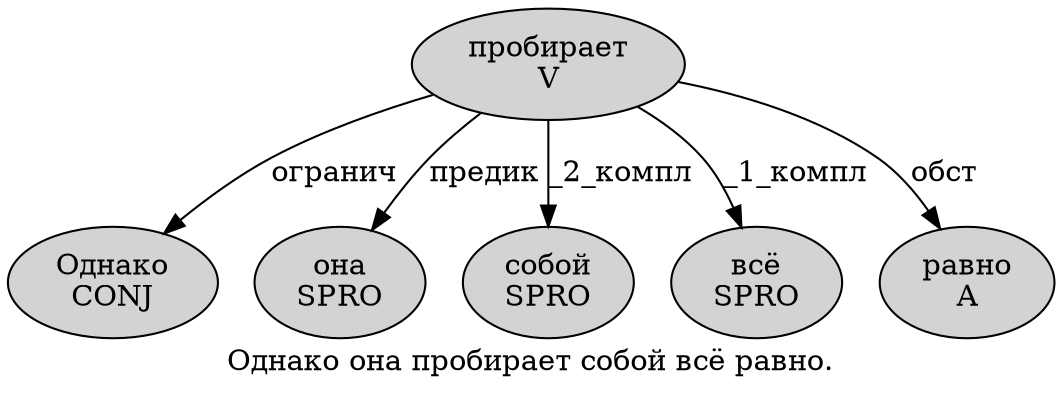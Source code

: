 digraph SENTENCE_1571 {
	graph [label="Однако она пробирает собой всё равно."]
	node [style=filled]
		0 [label="Однако
CONJ" color="" fillcolor=lightgray penwidth=1 shape=ellipse]
		1 [label="она
SPRO" color="" fillcolor=lightgray penwidth=1 shape=ellipse]
		2 [label="пробирает
V" color="" fillcolor=lightgray penwidth=1 shape=ellipse]
		3 [label="собой
SPRO" color="" fillcolor=lightgray penwidth=1 shape=ellipse]
		4 [label="всё
SPRO" color="" fillcolor=lightgray penwidth=1 shape=ellipse]
		5 [label="равно
A" color="" fillcolor=lightgray penwidth=1 shape=ellipse]
			2 -> 0 [label="огранич"]
			2 -> 1 [label="предик"]
			2 -> 3 [label="_2_компл"]
			2 -> 4 [label="_1_компл"]
			2 -> 5 [label="обст"]
}